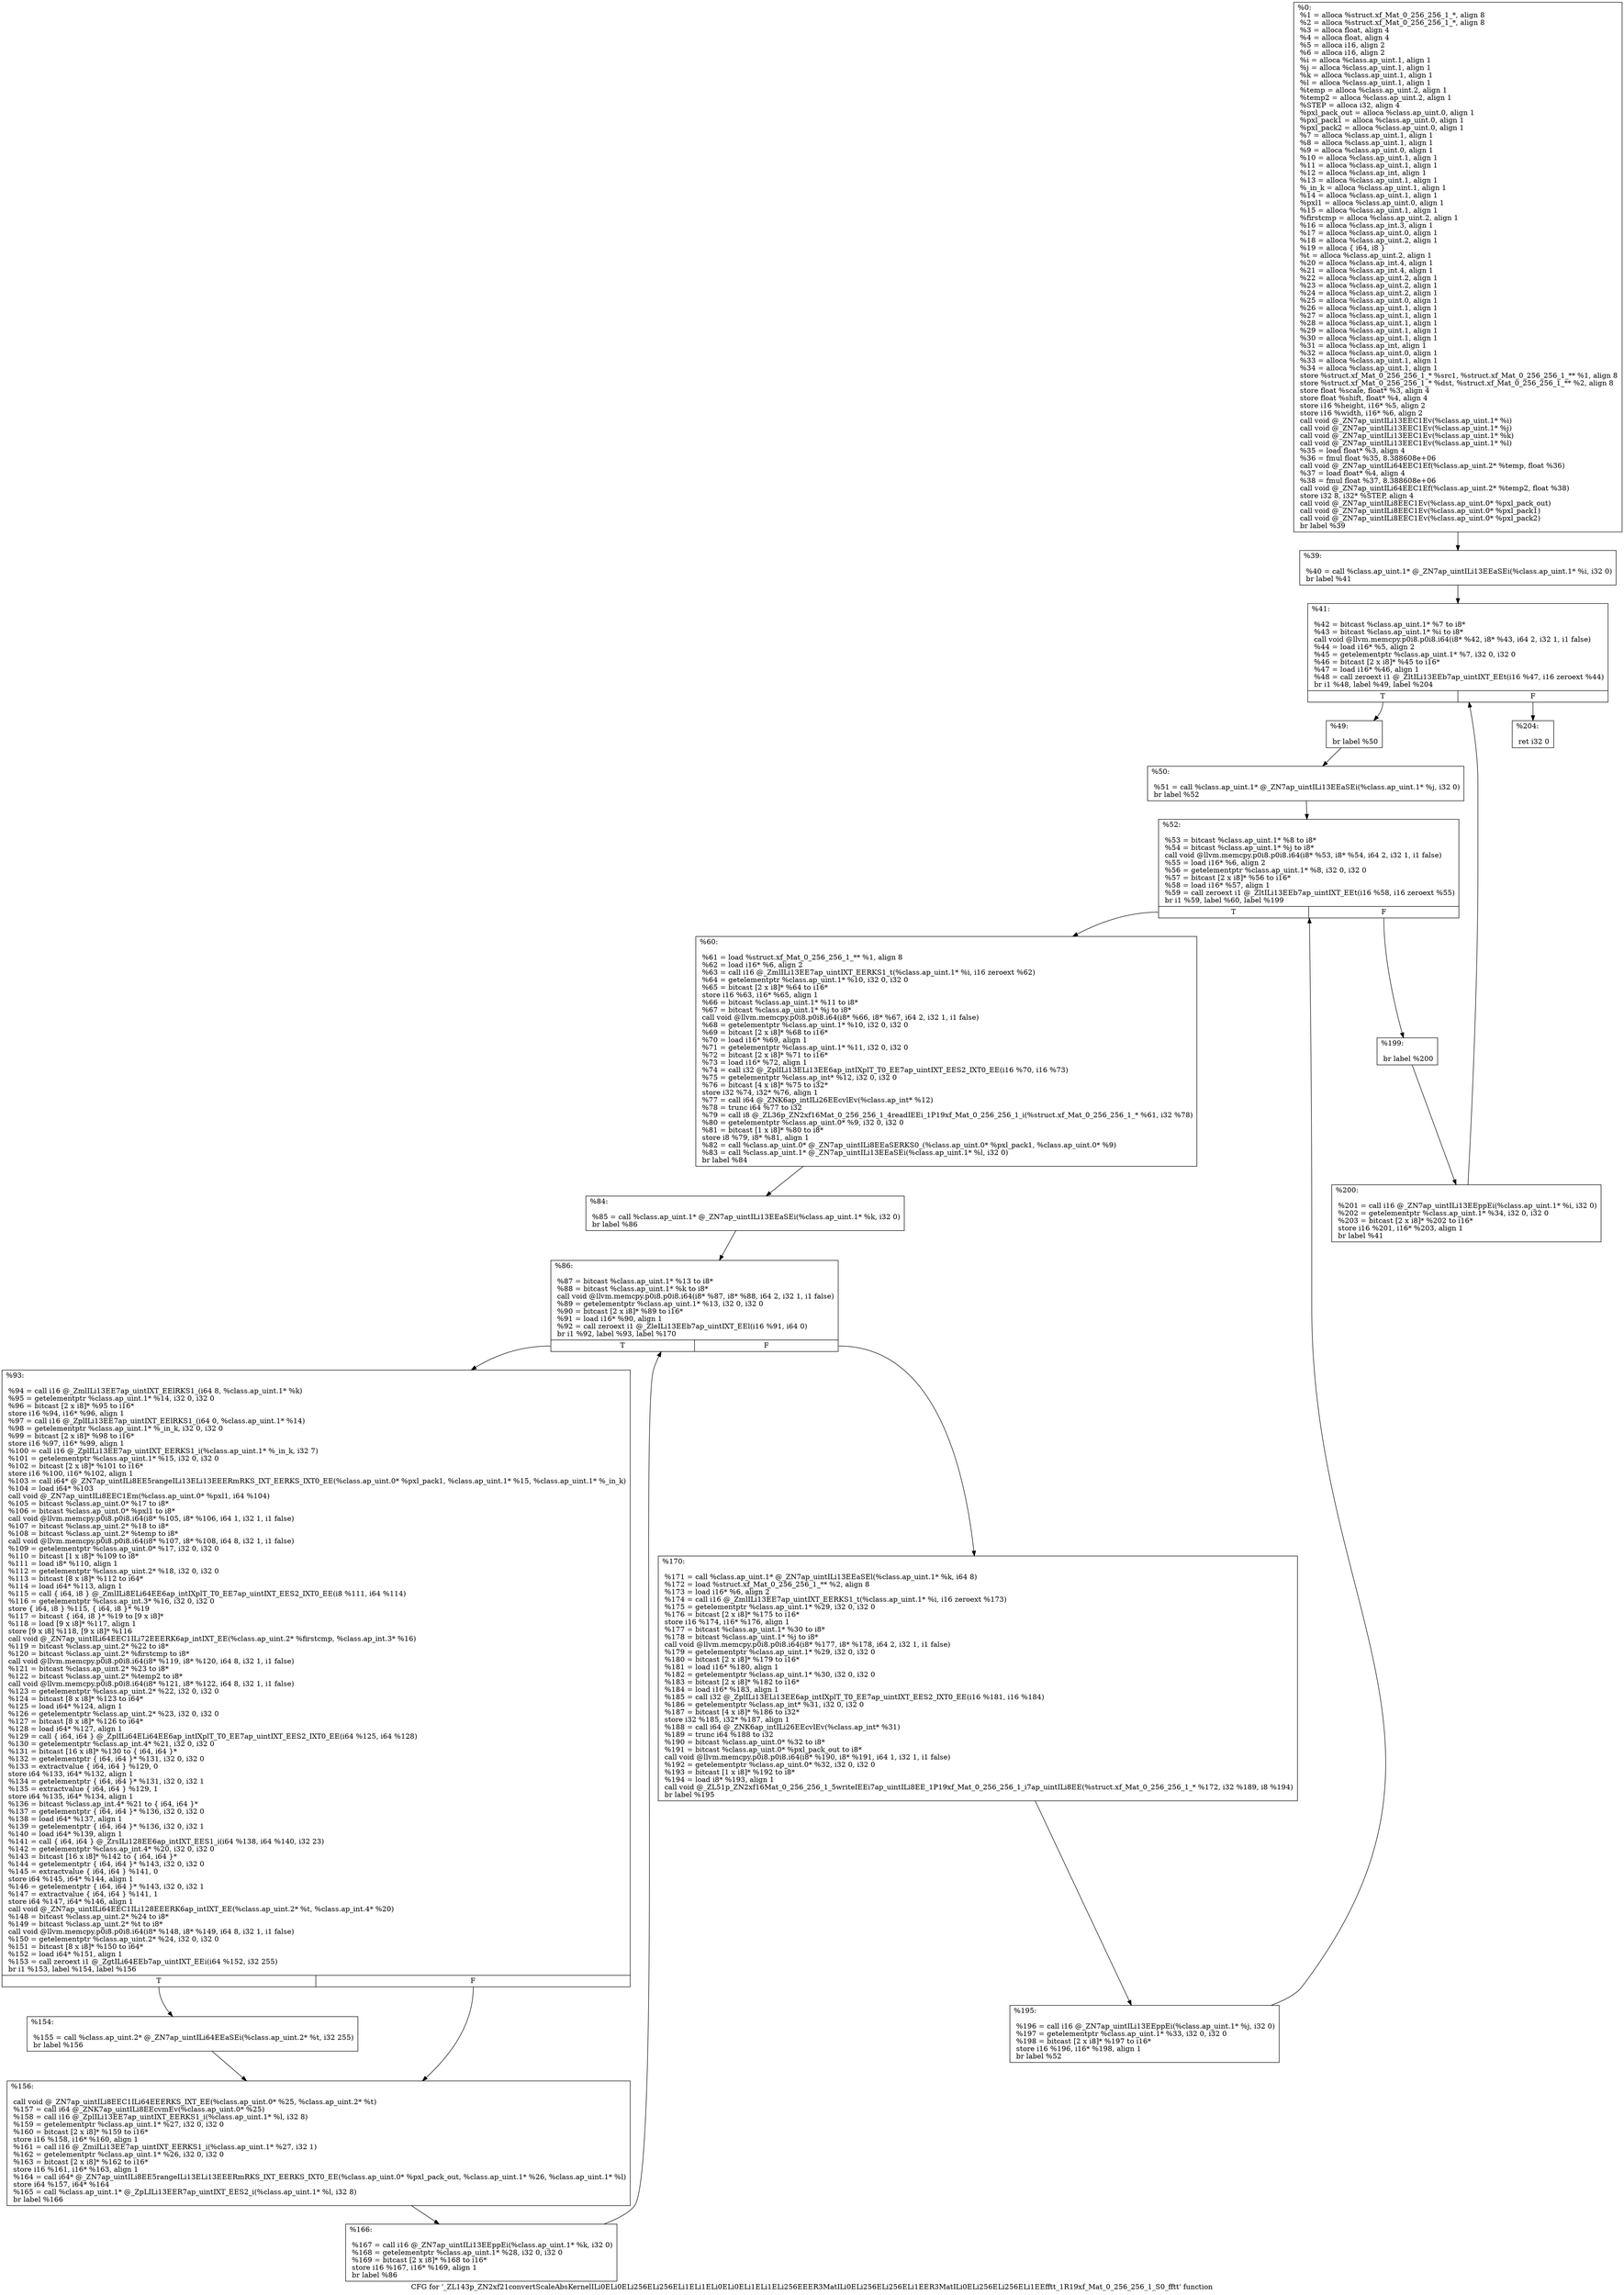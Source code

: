 digraph "CFG for '_ZL143p_ZN2xf21convertScaleAbsKernelILi0ELi0ELi256ELi256ELi1ELi1ELi0ELi0ELi1ELi1ELi256EEER3MatILi0ELi256ELi256ELi1EER3MatILi0ELi256ELi256ELi1EEfftt_1R19xf_Mat_0_256_256_1_S0_fftt' function" {
	label="CFG for '_ZL143p_ZN2xf21convertScaleAbsKernelILi0ELi0ELi256ELi256ELi1ELi1ELi0ELi0ELi1ELi1ELi256EEER3MatILi0ELi256ELi256ELi1EER3MatILi0ELi256ELi256ELi1EEfftt_1R19xf_Mat_0_256_256_1_S0_fftt' function";

	Node0x2b301a0 [shape=record,label="{%0:\l  %1 = alloca %struct.xf_Mat_0_256_256_1_*, align 8\l  %2 = alloca %struct.xf_Mat_0_256_256_1_*, align 8\l  %3 = alloca float, align 4\l  %4 = alloca float, align 4\l  %5 = alloca i16, align 2\l  %6 = alloca i16, align 2\l  %i = alloca %class.ap_uint.1, align 1\l  %j = alloca %class.ap_uint.1, align 1\l  %k = alloca %class.ap_uint.1, align 1\l  %l = alloca %class.ap_uint.1, align 1\l  %temp = alloca %class.ap_uint.2, align 1\l  %temp2 = alloca %class.ap_uint.2, align 1\l  %STEP = alloca i32, align 4\l  %pxl_pack_out = alloca %class.ap_uint.0, align 1\l  %pxl_pack1 = alloca %class.ap_uint.0, align 1\l  %pxl_pack2 = alloca %class.ap_uint.0, align 1\l  %7 = alloca %class.ap_uint.1, align 1\l  %8 = alloca %class.ap_uint.1, align 1\l  %9 = alloca %class.ap_uint.0, align 1\l  %10 = alloca %class.ap_uint.1, align 1\l  %11 = alloca %class.ap_uint.1, align 1\l  %12 = alloca %class.ap_int, align 1\l  %13 = alloca %class.ap_uint.1, align 1\l  %_in_k = alloca %class.ap_uint.1, align 1\l  %14 = alloca %class.ap_uint.1, align 1\l  %pxl1 = alloca %class.ap_uint.0, align 1\l  %15 = alloca %class.ap_uint.1, align 1\l  %firstcmp = alloca %class.ap_uint.2, align 1\l  %16 = alloca %class.ap_int.3, align 1\l  %17 = alloca %class.ap_uint.0, align 1\l  %18 = alloca %class.ap_uint.2, align 1\l  %19 = alloca \{ i64, i8 \}\l  %t = alloca %class.ap_uint.2, align 1\l  %20 = alloca %class.ap_int.4, align 1\l  %21 = alloca %class.ap_int.4, align 1\l  %22 = alloca %class.ap_uint.2, align 1\l  %23 = alloca %class.ap_uint.2, align 1\l  %24 = alloca %class.ap_uint.2, align 1\l  %25 = alloca %class.ap_uint.0, align 1\l  %26 = alloca %class.ap_uint.1, align 1\l  %27 = alloca %class.ap_uint.1, align 1\l  %28 = alloca %class.ap_uint.1, align 1\l  %29 = alloca %class.ap_uint.1, align 1\l  %30 = alloca %class.ap_uint.1, align 1\l  %31 = alloca %class.ap_int, align 1\l  %32 = alloca %class.ap_uint.0, align 1\l  %33 = alloca %class.ap_uint.1, align 1\l  %34 = alloca %class.ap_uint.1, align 1\l  store %struct.xf_Mat_0_256_256_1_* %src1, %struct.xf_Mat_0_256_256_1_** %1, align 8\l  store %struct.xf_Mat_0_256_256_1_* %dst, %struct.xf_Mat_0_256_256_1_** %2, align 8\l  store float %scale, float* %3, align 4\l  store float %shift, float* %4, align 4\l  store i16 %height, i16* %5, align 2\l  store i16 %width, i16* %6, align 2\l  call void @_ZN7ap_uintILi13EEC1Ev(%class.ap_uint.1* %i)\l  call void @_ZN7ap_uintILi13EEC1Ev(%class.ap_uint.1* %j)\l  call void @_ZN7ap_uintILi13EEC1Ev(%class.ap_uint.1* %k)\l  call void @_ZN7ap_uintILi13EEC1Ev(%class.ap_uint.1* %l)\l  %35 = load float* %3, align 4\l  %36 = fmul float %35, 8.388608e+06\l  call void @_ZN7ap_uintILi64EEC1Ef(%class.ap_uint.2* %temp, float %36)\l  %37 = load float* %4, align 4\l  %38 = fmul float %37, 8.388608e+06\l  call void @_ZN7ap_uintILi64EEC1Ef(%class.ap_uint.2* %temp2, float %38)\l  store i32 8, i32* %STEP, align 4\l  call void @_ZN7ap_uintILi8EEC1Ev(%class.ap_uint.0* %pxl_pack_out)\l  call void @_ZN7ap_uintILi8EEC1Ev(%class.ap_uint.0* %pxl_pack1)\l  call void @_ZN7ap_uintILi8EEC1Ev(%class.ap_uint.0* %pxl_pack2)\l  br label %39\l}"];
	Node0x2b301a0 -> Node0x2b3a610;
	Node0x2b3a610 [shape=record,label="{%39:\l\l  %40 = call %class.ap_uint.1* @_ZN7ap_uintILi13EEaSEi(%class.ap_uint.1* %i, i32 0)\l  br label %41\l}"];
	Node0x2b3a610 -> Node0x2b3a830;
	Node0x2b3a830 [shape=record,label="{%41:\l\l  %42 = bitcast %class.ap_uint.1* %7 to i8*\l  %43 = bitcast %class.ap_uint.1* %i to i8*\l  call void @llvm.memcpy.p0i8.p0i8.i64(i8* %42, i8* %43, i64 2, i32 1, i1 false)\l  %44 = load i16* %5, align 2\l  %45 = getelementptr %class.ap_uint.1* %7, i32 0, i32 0\l  %46 = bitcast [2 x i8]* %45 to i16*\l  %47 = load i16* %46, align 1\l  %48 = call zeroext i1 @_ZltILi13EEb7ap_uintIXT_EEt(i16 %47, i16 zeroext %44)\l  br i1 %48, label %49, label %204\l|{<s0>T|<s1>F}}"];
	Node0x2b3a830:s0 -> Node0x2b3af40;
	Node0x2b3a830:s1 -> Node0x2b3afe0;
	Node0x2b3af40 [shape=record,label="{%49:\l\l  br label %50\l}"];
	Node0x2b3af40 -> Node0x2b3b130;
	Node0x2b3b130 [shape=record,label="{%50:\l\l  %51 = call %class.ap_uint.1* @_ZN7ap_uintILi13EEaSEi(%class.ap_uint.1* %j, i32 0)\l  br label %52\l}"];
	Node0x2b3b130 -> Node0x2b3b2f0;
	Node0x2b3b2f0 [shape=record,label="{%52:\l\l  %53 = bitcast %class.ap_uint.1* %8 to i8*\l  %54 = bitcast %class.ap_uint.1* %j to i8*\l  call void @llvm.memcpy.p0i8.p0i8.i64(i8* %53, i8* %54, i64 2, i32 1, i1 false)\l  %55 = load i16* %6, align 2\l  %56 = getelementptr %class.ap_uint.1* %8, i32 0, i32 0\l  %57 = bitcast [2 x i8]* %56 to i16*\l  %58 = load i16* %57, align 1\l  %59 = call zeroext i1 @_ZltILi13EEb7ap_uintIXT_EEt(i16 %58, i16 zeroext %55)\l  br i1 %59, label %60, label %199\l|{<s0>T|<s1>F}}"];
	Node0x2b3b2f0:s0 -> Node0x2b3b8b0;
	Node0x2b3b2f0:s1 -> Node0x2b3b950;
	Node0x2b3b8b0 [shape=record,label="{%60:\l\l  %61 = load %struct.xf_Mat_0_256_256_1_** %1, align 8\l  %62 = load i16* %6, align 2\l  %63 = call i16 @_ZmlILi13EE7ap_uintIXT_EERKS1_t(%class.ap_uint.1* %i, i16 zeroext %62)\l  %64 = getelementptr %class.ap_uint.1* %10, i32 0, i32 0\l  %65 = bitcast [2 x i8]* %64 to i16*\l  store i16 %63, i16* %65, align 1\l  %66 = bitcast %class.ap_uint.1* %11 to i8*\l  %67 = bitcast %class.ap_uint.1* %j to i8*\l  call void @llvm.memcpy.p0i8.p0i8.i64(i8* %66, i8* %67, i64 2, i32 1, i1 false)\l  %68 = getelementptr %class.ap_uint.1* %10, i32 0, i32 0\l  %69 = bitcast [2 x i8]* %68 to i16*\l  %70 = load i16* %69, align 1\l  %71 = getelementptr %class.ap_uint.1* %11, i32 0, i32 0\l  %72 = bitcast [2 x i8]* %71 to i16*\l  %73 = load i16* %72, align 1\l  %74 = call i32 @_ZplILi13ELi13EE6ap_intIXplT_T0_EE7ap_uintIXT_EES2_IXT0_EE(i16 %70, i16 %73)\l  %75 = getelementptr %class.ap_int* %12, i32 0, i32 0\l  %76 = bitcast [4 x i8]* %75 to i32*\l  store i32 %74, i32* %76, align 1\l  %77 = call i64 @_ZNK6ap_intILi26EEcvlEv(%class.ap_int* %12)\l  %78 = trunc i64 %77 to i32\l  %79 = call i8 @_ZL36p_ZN2xf16Mat_0_256_256_1_4readIEEi_1P19xf_Mat_0_256_256_1_i(%struct.xf_Mat_0_256_256_1_* %61, i32 %78)\l  %80 = getelementptr %class.ap_uint.0* %9, i32 0, i32 0\l  %81 = bitcast [1 x i8]* %80 to i8*\l  store i8 %79, i8* %81, align 1\l  %82 = call %class.ap_uint.0* @_ZN7ap_uintILi8EEaSERKS0_(%class.ap_uint.0* %pxl_pack1, %class.ap_uint.0* %9)\l  %83 = call %class.ap_uint.1* @_ZN7ap_uintILi13EEaSEi(%class.ap_uint.1* %l, i32 0)\l  br label %84\l}"];
	Node0x2b3b8b0 -> Node0x2b3d040;
	Node0x2b3d040 [shape=record,label="{%84:\l\l  %85 = call %class.ap_uint.1* @_ZN7ap_uintILi13EEaSEi(%class.ap_uint.1* %k, i32 0)\l  br label %86\l}"];
	Node0x2b3d040 -> Node0x2b3d1d0;
	Node0x2b3d1d0 [shape=record,label="{%86:\l\l  %87 = bitcast %class.ap_uint.1* %13 to i8*\l  %88 = bitcast %class.ap_uint.1* %k to i8*\l  call void @llvm.memcpy.p0i8.p0i8.i64(i8* %87, i8* %88, i64 2, i32 1, i1 false)\l  %89 = getelementptr %class.ap_uint.1* %13, i32 0, i32 0\l  %90 = bitcast [2 x i8]* %89 to i16*\l  %91 = load i16* %90, align 1\l  %92 = call zeroext i1 @_ZleILi13EEb7ap_uintIXT_EEl(i16 %91, i64 0)\l  br i1 %92, label %93, label %170\l|{<s0>T|<s1>F}}"];
	Node0x2b3d1d0:s0 -> Node0x2b3d820;
	Node0x2b3d1d0:s1 -> Node0x2b3d8c0;
	Node0x2b3d820 [shape=record,label="{%93:\l\l  %94 = call i16 @_ZmlILi13EE7ap_uintIXT_EElRKS1_(i64 8, %class.ap_uint.1* %k)\l  %95 = getelementptr %class.ap_uint.1* %14, i32 0, i32 0\l  %96 = bitcast [2 x i8]* %95 to i16*\l  store i16 %94, i16* %96, align 1\l  %97 = call i16 @_ZplILi13EE7ap_uintIXT_EElRKS1_(i64 0, %class.ap_uint.1* %14)\l  %98 = getelementptr %class.ap_uint.1* %_in_k, i32 0, i32 0\l  %99 = bitcast [2 x i8]* %98 to i16*\l  store i16 %97, i16* %99, align 1\l  %100 = call i16 @_ZplILi13EE7ap_uintIXT_EERKS1_i(%class.ap_uint.1* %_in_k, i32 7)\l  %101 = getelementptr %class.ap_uint.1* %15, i32 0, i32 0\l  %102 = bitcast [2 x i8]* %101 to i16*\l  store i16 %100, i16* %102, align 1\l  %103 = call i64* @_ZN7ap_uintILi8EE5rangeILi13ELi13EEERmRKS_IXT_EERKS_IXT0_EE(%class.ap_uint.0* %pxl_pack1, %class.ap_uint.1* %15, %class.ap_uint.1* %_in_k)\l  %104 = load i64* %103\l  call void @_ZN7ap_uintILi8EEC1Em(%class.ap_uint.0* %pxl1, i64 %104)\l  %105 = bitcast %class.ap_uint.0* %17 to i8*\l  %106 = bitcast %class.ap_uint.0* %pxl1 to i8*\l  call void @llvm.memcpy.p0i8.p0i8.i64(i8* %105, i8* %106, i64 1, i32 1, i1 false)\l  %107 = bitcast %class.ap_uint.2* %18 to i8*\l  %108 = bitcast %class.ap_uint.2* %temp to i8*\l  call void @llvm.memcpy.p0i8.p0i8.i64(i8* %107, i8* %108, i64 8, i32 1, i1 false)\l  %109 = getelementptr %class.ap_uint.0* %17, i32 0, i32 0\l  %110 = bitcast [1 x i8]* %109 to i8*\l  %111 = load i8* %110, align 1\l  %112 = getelementptr %class.ap_uint.2* %18, i32 0, i32 0\l  %113 = bitcast [8 x i8]* %112 to i64*\l  %114 = load i64* %113, align 1\l  %115 = call \{ i64, i8 \} @_ZmlILi8ELi64EE6ap_intIXplT_T0_EE7ap_uintIXT_EES2_IXT0_EE(i8 %111, i64 %114)\l  %116 = getelementptr %class.ap_int.3* %16, i32 0, i32 0\l  store \{ i64, i8 \} %115, \{ i64, i8 \}* %19\l  %117 = bitcast \{ i64, i8 \}* %19 to [9 x i8]*\l  %118 = load [9 x i8]* %117, align 1\l  store [9 x i8] %118, [9 x i8]* %116\l  call void @_ZN7ap_uintILi64EEC1ILi72EEERK6ap_intIXT_EE(%class.ap_uint.2* %firstcmp, %class.ap_int.3* %16)\l  %119 = bitcast %class.ap_uint.2* %22 to i8*\l  %120 = bitcast %class.ap_uint.2* %firstcmp to i8*\l  call void @llvm.memcpy.p0i8.p0i8.i64(i8* %119, i8* %120, i64 8, i32 1, i1 false)\l  %121 = bitcast %class.ap_uint.2* %23 to i8*\l  %122 = bitcast %class.ap_uint.2* %temp2 to i8*\l  call void @llvm.memcpy.p0i8.p0i8.i64(i8* %121, i8* %122, i64 8, i32 1, i1 false)\l  %123 = getelementptr %class.ap_uint.2* %22, i32 0, i32 0\l  %124 = bitcast [8 x i8]* %123 to i64*\l  %125 = load i64* %124, align 1\l  %126 = getelementptr %class.ap_uint.2* %23, i32 0, i32 0\l  %127 = bitcast [8 x i8]* %126 to i64*\l  %128 = load i64* %127, align 1\l  %129 = call \{ i64, i64 \} @_ZplILi64ELi64EE6ap_intIXplT_T0_EE7ap_uintIXT_EES2_IXT0_EE(i64 %125, i64 %128)\l  %130 = getelementptr %class.ap_int.4* %21, i32 0, i32 0\l  %131 = bitcast [16 x i8]* %130 to \{ i64, i64 \}*\l  %132 = getelementptr \{ i64, i64 \}* %131, i32 0, i32 0\l  %133 = extractvalue \{ i64, i64 \} %129, 0\l  store i64 %133, i64* %132, align 1\l  %134 = getelementptr \{ i64, i64 \}* %131, i32 0, i32 1\l  %135 = extractvalue \{ i64, i64 \} %129, 1\l  store i64 %135, i64* %134, align 1\l  %136 = bitcast %class.ap_int.4* %21 to \{ i64, i64 \}*\l  %137 = getelementptr \{ i64, i64 \}* %136, i32 0, i32 0\l  %138 = load i64* %137, align 1\l  %139 = getelementptr \{ i64, i64 \}* %136, i32 0, i32 1\l  %140 = load i64* %139, align 1\l  %141 = call \{ i64, i64 \} @_ZrsILi128EE6ap_intIXT_EES1_i(i64 %138, i64 %140, i32 23)\l  %142 = getelementptr %class.ap_int.4* %20, i32 0, i32 0\l  %143 = bitcast [16 x i8]* %142 to \{ i64, i64 \}*\l  %144 = getelementptr \{ i64, i64 \}* %143, i32 0, i32 0\l  %145 = extractvalue \{ i64, i64 \} %141, 0\l  store i64 %145, i64* %144, align 1\l  %146 = getelementptr \{ i64, i64 \}* %143, i32 0, i32 1\l  %147 = extractvalue \{ i64, i64 \} %141, 1\l  store i64 %147, i64* %146, align 1\l  call void @_ZN7ap_uintILi64EEC1ILi128EEERK6ap_intIXT_EE(%class.ap_uint.2* %t, %class.ap_int.4* %20)\l  %148 = bitcast %class.ap_uint.2* %24 to i8*\l  %149 = bitcast %class.ap_uint.2* %t to i8*\l  call void @llvm.memcpy.p0i8.p0i8.i64(i8* %148, i8* %149, i64 8, i32 1, i1 false)\l  %150 = getelementptr %class.ap_uint.2* %24, i32 0, i32 0\l  %151 = bitcast [8 x i8]* %150 to i64*\l  %152 = load i64* %151, align 1\l  %153 = call zeroext i1 @_ZgtILi64EEb7ap_uintIXT_EEi(i64 %152, i32 255)\l  br i1 %153, label %154, label %156\l|{<s0>T|<s1>F}}"];
	Node0x2b3d820:s0 -> Node0x2b42a10;
	Node0x2b3d820:s1 -> Node0x2b42ab0;
	Node0x2b42a10 [shape=record,label="{%154:\l\l  %155 = call %class.ap_uint.2* @_ZN7ap_uintILi64EEaSEi(%class.ap_uint.2* %t, i32 255)\l  br label %156\l}"];
	Node0x2b42a10 -> Node0x2b42ab0;
	Node0x2b42ab0 [shape=record,label="{%156:\l\l  call void @_ZN7ap_uintILi8EEC1ILi64EEERKS_IXT_EE(%class.ap_uint.0* %25, %class.ap_uint.2* %t)\l  %157 = call i64 @_ZNK7ap_uintILi8EEcvmEv(%class.ap_uint.0* %25)\l  %158 = call i16 @_ZplILi13EE7ap_uintIXT_EERKS1_i(%class.ap_uint.1* %l, i32 8)\l  %159 = getelementptr %class.ap_uint.1* %27, i32 0, i32 0\l  %160 = bitcast [2 x i8]* %159 to i16*\l  store i16 %158, i16* %160, align 1\l  %161 = call i16 @_ZmiILi13EE7ap_uintIXT_EERKS1_i(%class.ap_uint.1* %27, i32 1)\l  %162 = getelementptr %class.ap_uint.1* %26, i32 0, i32 0\l  %163 = bitcast [2 x i8]* %162 to i16*\l  store i16 %161, i16* %163, align 1\l  %164 = call i64* @_ZN7ap_uintILi8EE5rangeILi13ELi13EEERmRKS_IXT_EERKS_IXT0_EE(%class.ap_uint.0* %pxl_pack_out, %class.ap_uint.1* %26, %class.ap_uint.1* %l)\l  store i64 %157, i64* %164\l  %165 = call %class.ap_uint.1* @_ZpLILi13EER7ap_uintIXT_EES2_i(%class.ap_uint.1* %l, i32 8)\l  br label %166\l}"];
	Node0x2b42ab0 -> Node0x2b43740;
	Node0x2b43740 [shape=record,label="{%166:\l\l  %167 = call i16 @_ZN7ap_uintILi13EEppEi(%class.ap_uint.1* %k, i32 0)\l  %168 = getelementptr %class.ap_uint.1* %28, i32 0, i32 0\l  %169 = bitcast [2 x i8]* %168 to i16*\l  store i16 %167, i16* %169, align 1\l  br label %86\l}"];
	Node0x2b43740 -> Node0x2b3d1d0;
	Node0x2b3d8c0 [shape=record,label="{%170:\l\l  %171 = call %class.ap_uint.1* @_ZN7ap_uintILi13EEaSEl(%class.ap_uint.1* %k, i64 8)\l  %172 = load %struct.xf_Mat_0_256_256_1_** %2, align 8\l  %173 = load i16* %6, align 2\l  %174 = call i16 @_ZmlILi13EE7ap_uintIXT_EERKS1_t(%class.ap_uint.1* %i, i16 zeroext %173)\l  %175 = getelementptr %class.ap_uint.1* %29, i32 0, i32 0\l  %176 = bitcast [2 x i8]* %175 to i16*\l  store i16 %174, i16* %176, align 1\l  %177 = bitcast %class.ap_uint.1* %30 to i8*\l  %178 = bitcast %class.ap_uint.1* %j to i8*\l  call void @llvm.memcpy.p0i8.p0i8.i64(i8* %177, i8* %178, i64 2, i32 1, i1 false)\l  %179 = getelementptr %class.ap_uint.1* %29, i32 0, i32 0\l  %180 = bitcast [2 x i8]* %179 to i16*\l  %181 = load i16* %180, align 1\l  %182 = getelementptr %class.ap_uint.1* %30, i32 0, i32 0\l  %183 = bitcast [2 x i8]* %182 to i16*\l  %184 = load i16* %183, align 1\l  %185 = call i32 @_ZplILi13ELi13EE6ap_intIXplT_T0_EE7ap_uintIXT_EES2_IXT0_EE(i16 %181, i16 %184)\l  %186 = getelementptr %class.ap_int* %31, i32 0, i32 0\l  %187 = bitcast [4 x i8]* %186 to i32*\l  store i32 %185, i32* %187, align 1\l  %188 = call i64 @_ZNK6ap_intILi26EEcvlEv(%class.ap_int* %31)\l  %189 = trunc i64 %188 to i32\l  %190 = bitcast %class.ap_uint.0* %32 to i8*\l  %191 = bitcast %class.ap_uint.0* %pxl_pack_out to i8*\l  call void @llvm.memcpy.p0i8.p0i8.i64(i8* %190, i8* %191, i64 1, i32 1, i1 false)\l  %192 = getelementptr %class.ap_uint.0* %32, i32 0, i32 0\l  %193 = bitcast [1 x i8]* %192 to i8*\l  %194 = load i8* %193, align 1\l  call void @_ZL51p_ZN2xf16Mat_0_256_256_1_5writeIEEi7ap_uintILi8EE_1P19xf_Mat_0_256_256_1_i7ap_uintILi8EE(%struct.xf_Mat_0_256_256_1_* %172, i32 %189, i8 %194)\l  br label %195\l}"];
	Node0x2b3d8c0 -> Node0x2b44330;
	Node0x2b44330 [shape=record,label="{%195:\l\l  %196 = call i16 @_ZN7ap_uintILi13EEppEi(%class.ap_uint.1* %j, i32 0)\l  %197 = getelementptr %class.ap_uint.1* %33, i32 0, i32 0\l  %198 = bitcast [2 x i8]* %197 to i16*\l  store i16 %196, i16* %198, align 1\l  br label %52\l}"];
	Node0x2b44330 -> Node0x2b3b2f0;
	Node0x2b3b950 [shape=record,label="{%199:\l\l  br label %200\l}"];
	Node0x2b3b950 -> Node0x2b45980;
	Node0x2b45980 [shape=record,label="{%200:\l\l  %201 = call i16 @_ZN7ap_uintILi13EEppEi(%class.ap_uint.1* %i, i32 0)\l  %202 = getelementptr %class.ap_uint.1* %34, i32 0, i32 0\l  %203 = bitcast [2 x i8]* %202 to i16*\l  store i16 %201, i16* %203, align 1\l  br label %41\l}"];
	Node0x2b45980 -> Node0x2b3a830;
	Node0x2b3afe0 [shape=record,label="{%204:\l\l  ret i32 0\l}"];
}
